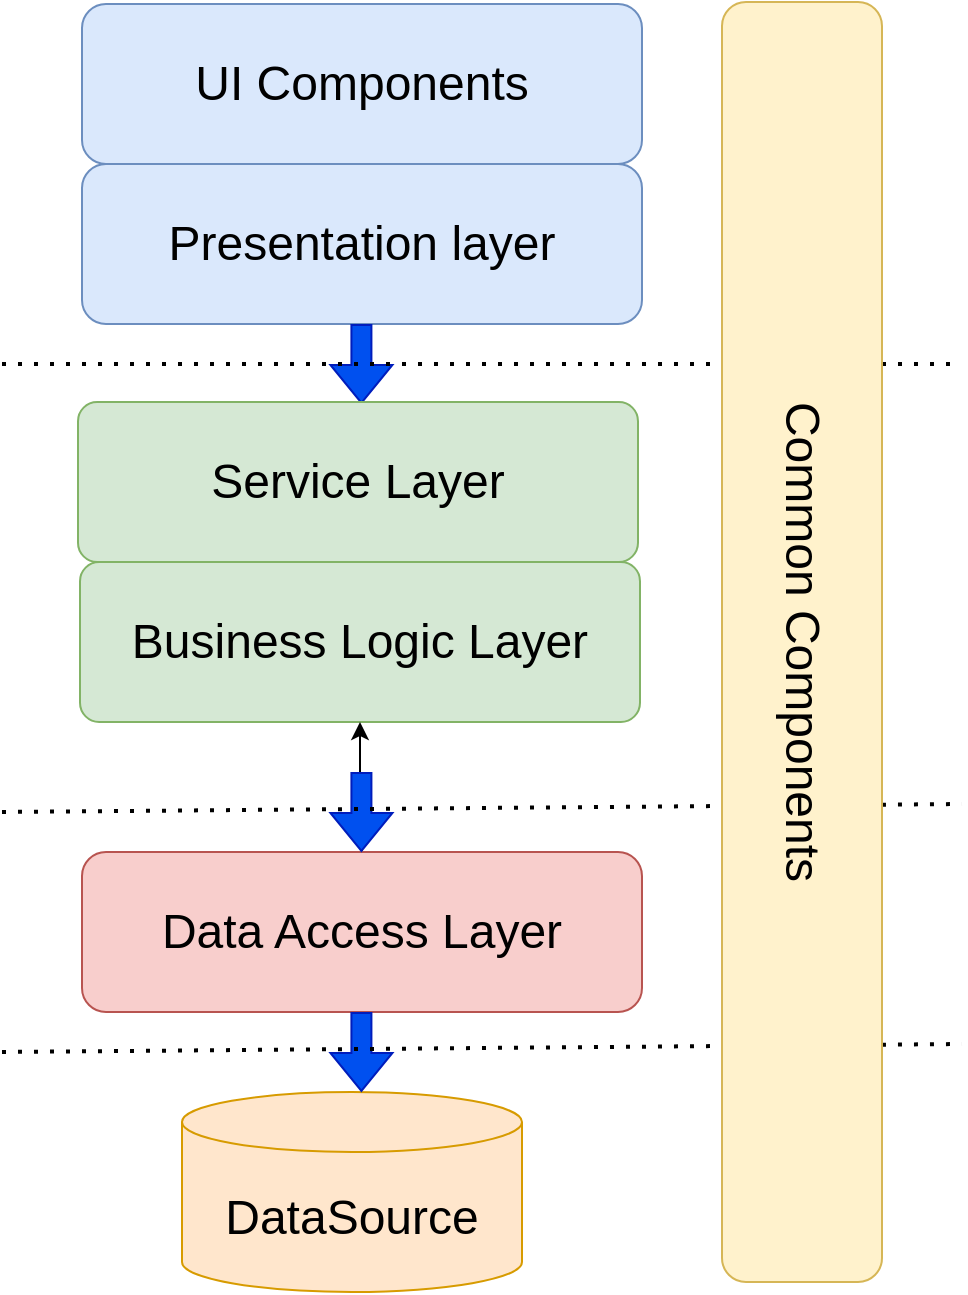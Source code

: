 <mxfile version="24.6.4" type="device">
  <diagram name="Page-1" id="FoevfnBZQAVt4kISxpPB">
    <mxGraphModel dx="1114" dy="999" grid="1" gridSize="10" guides="1" tooltips="1" connect="1" arrows="1" fold="1" page="1" pageScale="1" pageWidth="850" pageHeight="1100" math="0" shadow="0">
      <root>
        <mxCell id="0" />
        <mxCell id="1" parent="0" />
        <mxCell id="wXh2wDB-tIcsT9ALf8x6-1" value="&lt;font style=&quot;font-size: 24px;&quot;&gt;Presentation layer&lt;/font&gt;" style="rounded=1;whiteSpace=wrap;html=1;fillColor=#dae8fc;strokeColor=#6c8ebf;" parent="1" vertex="1">
          <mxGeometry x="200" y="200" width="280" height="80" as="geometry" />
        </mxCell>
        <mxCell id="wXh2wDB-tIcsT9ALf8x6-6" value="" style="edgeStyle=orthogonalEdgeStyle;rounded=0;orthogonalLoop=1;jettySize=auto;html=1;" parent="1" source="wXh2wDB-tIcsT9ALf8x6-2" target="wXh2wDB-tIcsT9ALf8x6-1" edge="1">
          <mxGeometry relative="1" as="geometry" />
        </mxCell>
        <mxCell id="wXh2wDB-tIcsT9ALf8x6-2" value="&lt;font style=&quot;font-size: 24px;&quot;&gt;Business Logic Layer&lt;/font&gt;" style="rounded=1;whiteSpace=wrap;html=1;fillColor=#d5e8d4;strokeColor=#82b366;arcSize=12;" parent="1" vertex="1">
          <mxGeometry x="199" y="399" width="280" height="80" as="geometry" />
        </mxCell>
        <mxCell id="wXh2wDB-tIcsT9ALf8x6-9" value="" style="edgeStyle=orthogonalEdgeStyle;rounded=0;orthogonalLoop=1;jettySize=auto;html=1;" parent="1" source="wXh2wDB-tIcsT9ALf8x6-3" target="wXh2wDB-tIcsT9ALf8x6-2" edge="1">
          <mxGeometry relative="1" as="geometry" />
        </mxCell>
        <mxCell id="wXh2wDB-tIcsT9ALf8x6-3" value="&lt;font style=&quot;font-size: 24px;&quot;&gt;Data Access Layer&lt;/font&gt;" style="rounded=1;whiteSpace=wrap;html=1;fillColor=#f8cecc;strokeColor=#b85450;" parent="1" vertex="1">
          <mxGeometry x="200" y="544" width="280" height="80" as="geometry" />
        </mxCell>
        <mxCell id="wXh2wDB-tIcsT9ALf8x6-4" value="" style="shape=flexArrow;endArrow=classic;html=1;rounded=0;fillColor=#0050ef;strokeColor=#001DBC;" parent="1" edge="1">
          <mxGeometry width="50" height="50" relative="1" as="geometry">
            <mxPoint x="339.71" y="280" as="sourcePoint" />
            <mxPoint x="339.71" y="320" as="targetPoint" />
          </mxGeometry>
        </mxCell>
        <mxCell id="wXh2wDB-tIcsT9ALf8x6-7" value="" style="shape=flexArrow;endArrow=classic;html=1;rounded=0;fillColor=#0050ef;strokeColor=#001DBC;" parent="1" edge="1">
          <mxGeometry width="50" height="50" relative="1" as="geometry">
            <mxPoint x="339.71" y="504" as="sourcePoint" />
            <mxPoint x="339.71" y="544" as="targetPoint" />
          </mxGeometry>
        </mxCell>
        <mxCell id="wXh2wDB-tIcsT9ALf8x6-8" value="&lt;font style=&quot;font-size: 24px;&quot;&gt;DataSource&lt;/font&gt;" style="shape=cylinder3;whiteSpace=wrap;html=1;boundedLbl=1;backgroundOutline=1;size=15;fillColor=#ffe6cc;strokeColor=#d79b00;" parent="1" vertex="1">
          <mxGeometry x="250" y="664" width="170" height="100" as="geometry" />
        </mxCell>
        <mxCell id="wXh2wDB-tIcsT9ALf8x6-10" value="" style="shape=flexArrow;endArrow=classic;html=1;rounded=0;fillColor=#0050ef;strokeColor=#001DBC;" parent="1" edge="1">
          <mxGeometry width="50" height="50" relative="1" as="geometry">
            <mxPoint x="339.71" y="624" as="sourcePoint" />
            <mxPoint x="339.71" y="664" as="targetPoint" />
          </mxGeometry>
        </mxCell>
        <mxCell id="wXh2wDB-tIcsT9ALf8x6-11" value="" style="endArrow=none;dashed=1;html=1;dashPattern=1 3;strokeWidth=2;rounded=0;" parent="1" edge="1">
          <mxGeometry width="50" height="50" relative="1" as="geometry">
            <mxPoint x="160" y="644" as="sourcePoint" />
            <mxPoint x="640" y="640" as="targetPoint" />
          </mxGeometry>
        </mxCell>
        <mxCell id="wXh2wDB-tIcsT9ALf8x6-12" value="" style="endArrow=none;dashed=1;html=1;dashPattern=1 3;strokeWidth=2;rounded=0;" parent="1" edge="1">
          <mxGeometry width="50" height="50" relative="1" as="geometry">
            <mxPoint x="160" y="524" as="sourcePoint" />
            <mxPoint x="640" y="520" as="targetPoint" />
          </mxGeometry>
        </mxCell>
        <mxCell id="wXh2wDB-tIcsT9ALf8x6-13" value="" style="endArrow=none;dashed=1;html=1;dashPattern=1 3;strokeWidth=2;rounded=0;" parent="1" edge="1">
          <mxGeometry width="50" height="50" relative="1" as="geometry">
            <mxPoint x="160" y="300" as="sourcePoint" />
            <mxPoint x="640" y="300" as="targetPoint" />
          </mxGeometry>
        </mxCell>
        <mxCell id="AccMnRwWz7wFQDYhGzBD-1" value="&lt;span style=&quot;font-size: 24px;&quot;&gt;UI Components&lt;/span&gt;" style="rounded=1;whiteSpace=wrap;html=1;fillColor=#dae8fc;strokeColor=#6c8ebf;" vertex="1" parent="1">
          <mxGeometry x="200" y="120" width="280" height="80" as="geometry" />
        </mxCell>
        <mxCell id="AccMnRwWz7wFQDYhGzBD-2" value="&lt;font style=&quot;font-size: 24px;&quot;&gt;Service Layer&lt;/font&gt;" style="rounded=1;whiteSpace=wrap;html=1;fillColor=#d5e8d4;strokeColor=#82b366;arcSize=12;" vertex="1" parent="1">
          <mxGeometry x="198" y="319" width="280" height="80" as="geometry" />
        </mxCell>
        <mxCell id="AccMnRwWz7wFQDYhGzBD-7" value="&lt;font style=&quot;font-size: 24px;&quot;&gt;Common Components&lt;/font&gt;" style="rounded=1;whiteSpace=wrap;html=1;rotation=90;fillColor=#fff2cc;strokeColor=#d6b656;" vertex="1" parent="1">
          <mxGeometry x="240" y="399" width="640" height="80" as="geometry" />
        </mxCell>
      </root>
    </mxGraphModel>
  </diagram>
</mxfile>
